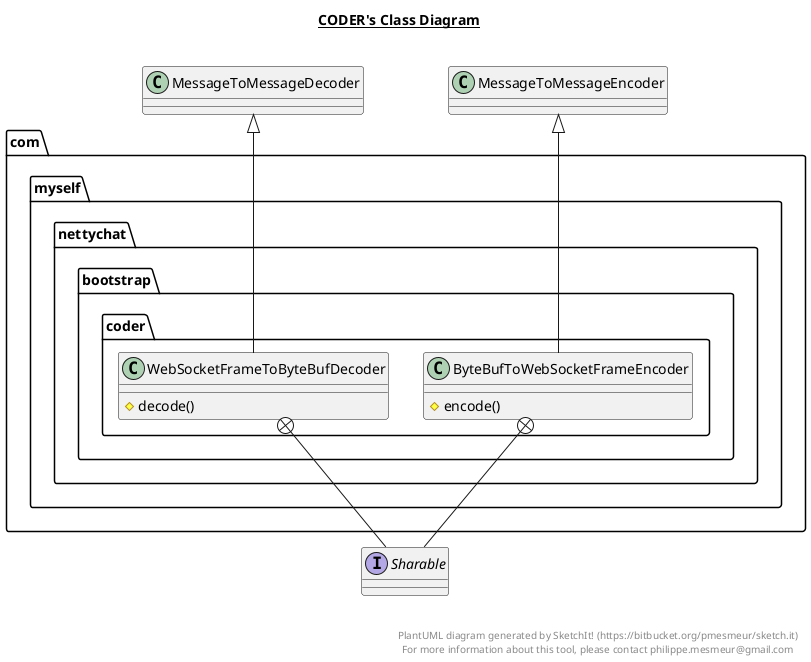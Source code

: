 @startuml

title __CODER's Class Diagram__\n

  package com.myself.nettychat {
    package com.myself.nettychat.bootstrap {
      package com.myself.nettychat.bootstrap.coder {
        class ByteBufToWebSocketFrameEncoder {
            # encode()
        }
      }
    }
  }
  

  interface Sharable {
  }
  

  package com.myself.nettychat {
    package com.myself.nettychat.bootstrap {
      package com.myself.nettychat.bootstrap.coder {
        class WebSocketFrameToByteBufDecoder {
            # decode()
        }
      }
    }
  }
  

  interface Sharable {
  }
  

  ByteBufToWebSocketFrameEncoder -up-|> MessageToMessageEncoder
  ByteBufToWebSocketFrameEncoder +-down- Sharable
  WebSocketFrameToByteBufDecoder -up-|> MessageToMessageDecoder
  WebSocketFrameToByteBufDecoder +-down- Sharable


right footer


PlantUML diagram generated by SketchIt! (https://bitbucket.org/pmesmeur/sketch.it)
For more information about this tool, please contact philippe.mesmeur@gmail.com
endfooter

@enduml
